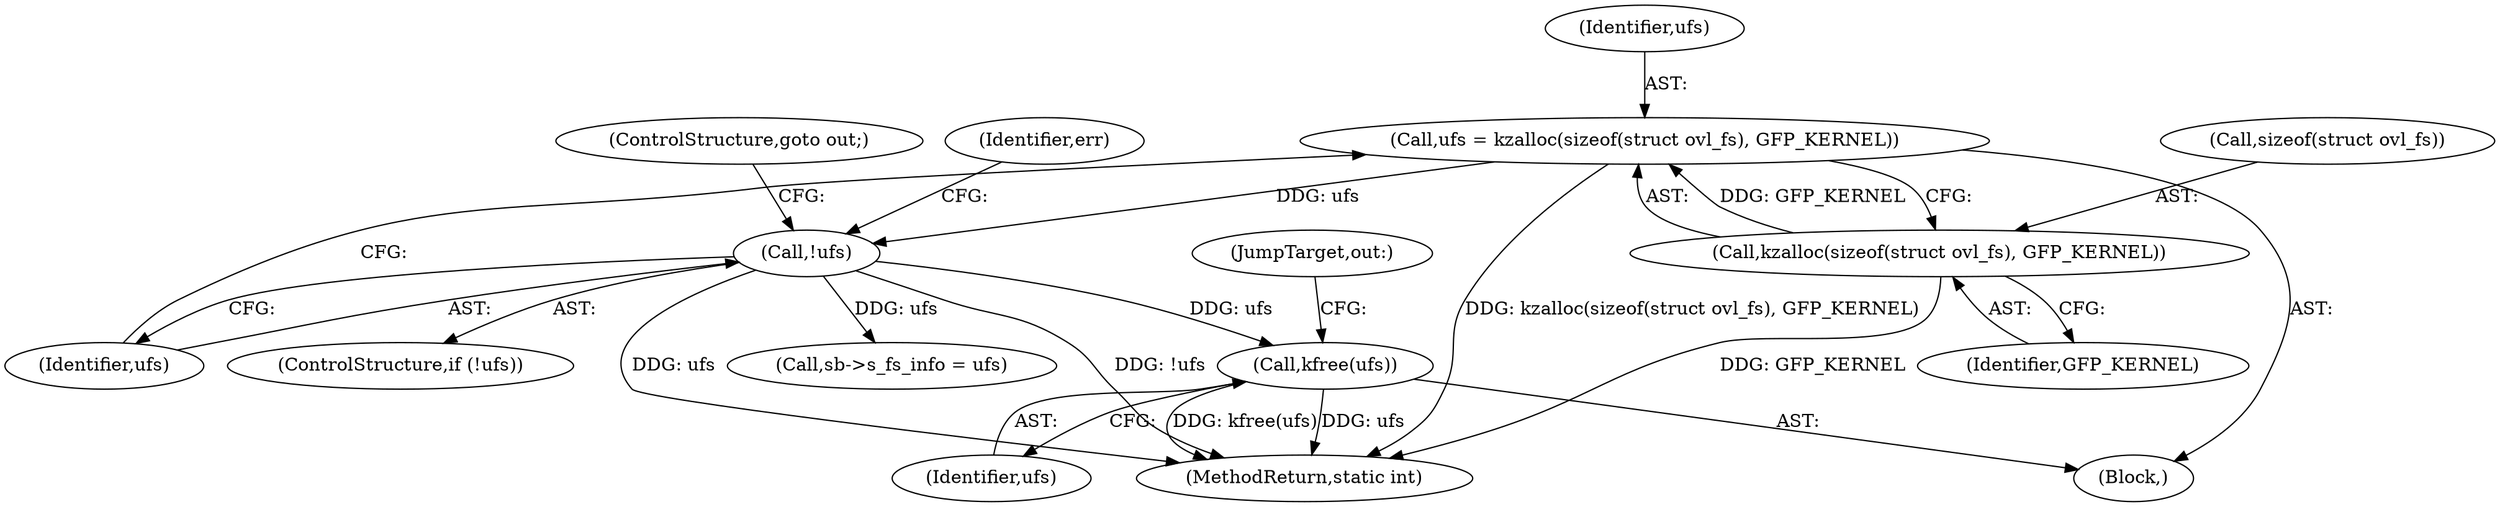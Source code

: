 digraph "0_linux_69c433ed2ecd2d3264efd7afec4439524b319121_0@API" {
"1000590" [label="(Call,kfree(ufs))"];
"1000128" [label="(Call,!ufs)"];
"1000121" [label="(Call,ufs = kzalloc(sizeof(struct ovl_fs), GFP_KERNEL))"];
"1000123" [label="(Call,kzalloc(sizeof(struct ovl_fs), GFP_KERNEL))"];
"1000124" [label="(Call,sizeof(struct ovl_fs))"];
"1000129" [label="(Identifier,ufs)"];
"1000132" [label="(Identifier,err)"];
"1000107" [label="(Block,)"];
"1000126" [label="(Identifier,GFP_KERNEL)"];
"1000127" [label="(ControlStructure,if (!ufs))"];
"1000128" [label="(Call,!ufs)"];
"1000592" [label="(JumpTarget,out:)"];
"1000123" [label="(Call,kzalloc(sizeof(struct ovl_fs), GFP_KERNEL))"];
"1000122" [label="(Identifier,ufs)"];
"1000595" [label="(MethodReturn,static int)"];
"1000534" [label="(Call,sb->s_fs_info = ufs)"];
"1000121" [label="(Call,ufs = kzalloc(sizeof(struct ovl_fs), GFP_KERNEL))"];
"1000590" [label="(Call,kfree(ufs))"];
"1000591" [label="(Identifier,ufs)"];
"1000130" [label="(ControlStructure,goto out;)"];
"1000590" -> "1000107"  [label="AST: "];
"1000590" -> "1000591"  [label="CFG: "];
"1000591" -> "1000590"  [label="AST: "];
"1000592" -> "1000590"  [label="CFG: "];
"1000590" -> "1000595"  [label="DDG: kfree(ufs)"];
"1000590" -> "1000595"  [label="DDG: ufs"];
"1000128" -> "1000590"  [label="DDG: ufs"];
"1000128" -> "1000127"  [label="AST: "];
"1000128" -> "1000129"  [label="CFG: "];
"1000129" -> "1000128"  [label="AST: "];
"1000130" -> "1000128"  [label="CFG: "];
"1000132" -> "1000128"  [label="CFG: "];
"1000128" -> "1000595"  [label="DDG: ufs"];
"1000128" -> "1000595"  [label="DDG: !ufs"];
"1000121" -> "1000128"  [label="DDG: ufs"];
"1000128" -> "1000534"  [label="DDG: ufs"];
"1000121" -> "1000107"  [label="AST: "];
"1000121" -> "1000123"  [label="CFG: "];
"1000122" -> "1000121"  [label="AST: "];
"1000123" -> "1000121"  [label="AST: "];
"1000129" -> "1000121"  [label="CFG: "];
"1000121" -> "1000595"  [label="DDG: kzalloc(sizeof(struct ovl_fs), GFP_KERNEL)"];
"1000123" -> "1000121"  [label="DDG: GFP_KERNEL"];
"1000123" -> "1000126"  [label="CFG: "];
"1000124" -> "1000123"  [label="AST: "];
"1000126" -> "1000123"  [label="AST: "];
"1000123" -> "1000595"  [label="DDG: GFP_KERNEL"];
}
